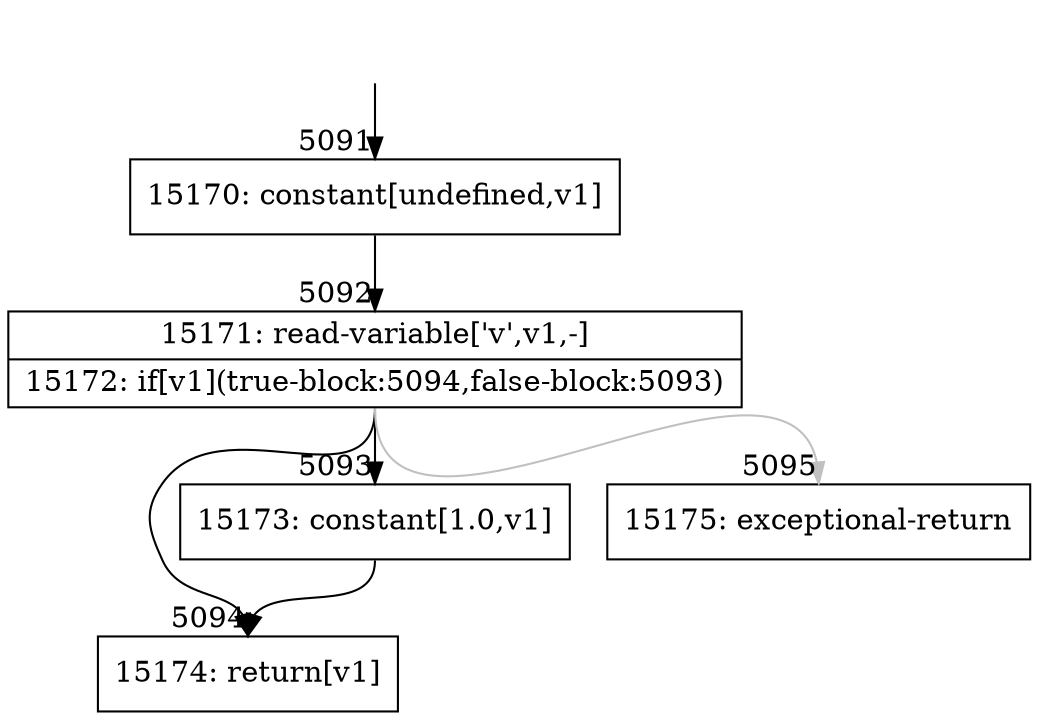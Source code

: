 digraph {
rankdir="TD"
BB_entry364[shape=none,label=""];
BB_entry364 -> BB5091 [tailport=s, headport=n, headlabel="    5091"]
BB5091 [shape=record label="{15170: constant[undefined,v1]}" ] 
BB5091 -> BB5092 [tailport=s, headport=n, headlabel="      5092"]
BB5092 [shape=record label="{15171: read-variable['v',v1,-]|15172: if[v1](true-block:5094,false-block:5093)}" ] 
BB5092 -> BB5094 [tailport=s, headport=n, headlabel="      5094"]
BB5092 -> BB5093 [tailport=s, headport=n, headlabel="      5093"]
BB5092 -> BB5095 [tailport=s, headport=n, color=gray, headlabel="      5095"]
BB5093 [shape=record label="{15173: constant[1.0,v1]}" ] 
BB5093 -> BB5094 [tailport=s, headport=n]
BB5094 [shape=record label="{15174: return[v1]}" ] 
BB5095 [shape=record label="{15175: exceptional-return}" ] 
//#$~ 7026
}
